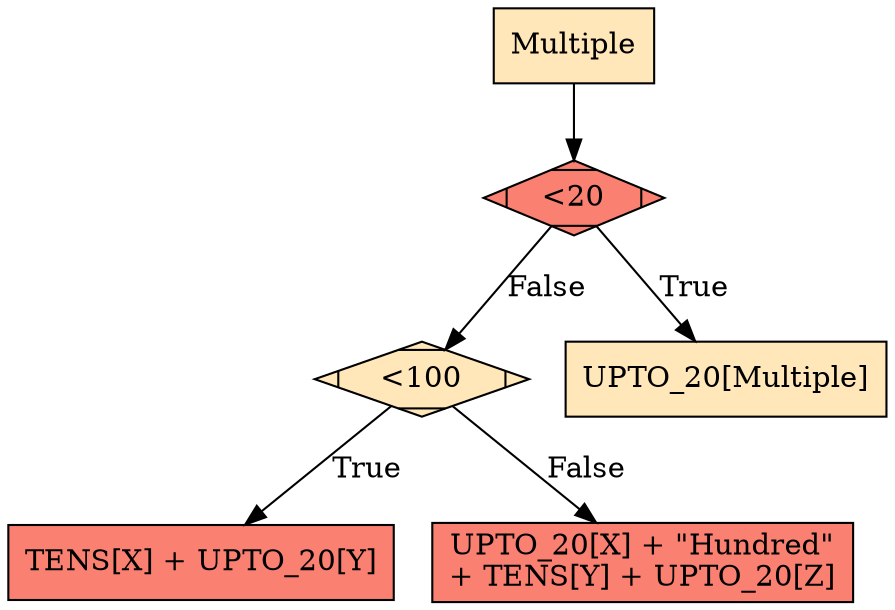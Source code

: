 digraph mul2words{
	node [style=filled color=black];
	a [label="Multiple" shape=box fillcolor=wheat1]
	b [shape = Mdiamond label = "<20" fillcolor=salmon]
	c [shape = Mdiamond label = "<100" fillcolor=wheat1]
	d [shape=box label = "UPTO_20[Multiple]" fillcolor=wheat1]
	e [shape=box label = "TENS[X] + UPTO_20[Y]" fillcolor=salmon]
	f [shape=box label = "UPTO_20[X] + \"Hundred\"\n+ TENS[Y] + UPTO_20[Z]" fillcolor=salmon]
	a -> b;
	b -> d [label = "True"]
	b -> c [label = "False"]
	c -> e [label = "True"]
	c -> f [label="False"]
}